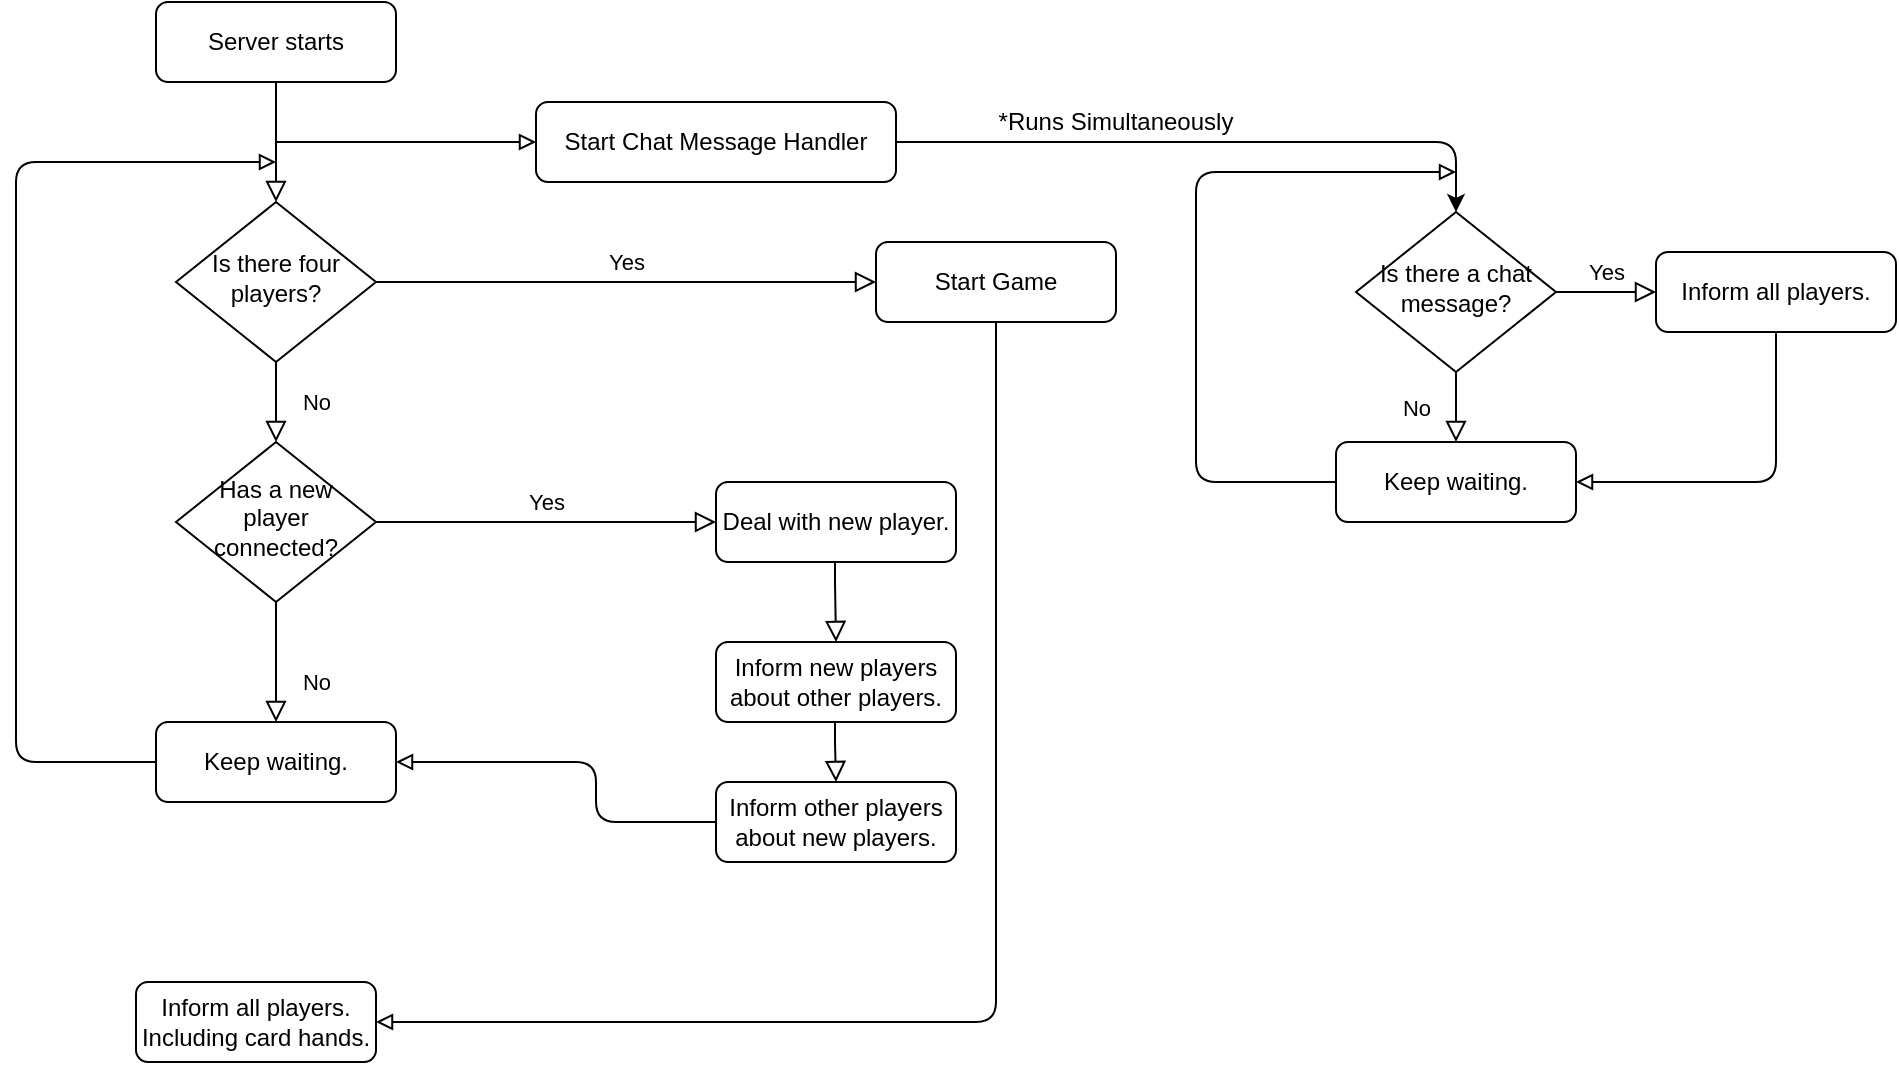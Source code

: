 <mxfile version="12.9.9" type="device" pages="2"><diagram id="C5RBs43oDa-KdzZeNtuy" name="Server Logic"><mxGraphModel dx="872" dy="544" grid="1" gridSize="10" guides="1" tooltips="1" connect="1" arrows="1" fold="1" page="1" pageScale="1" pageWidth="827" pageHeight="1169" math="0" shadow="0"><root><mxCell id="WIyWlLk6GJQsqaUBKTNV-0"/><mxCell id="WIyWlLk6GJQsqaUBKTNV-1" parent="WIyWlLk6GJQsqaUBKTNV-0"/><mxCell id="WIyWlLk6GJQsqaUBKTNV-2" value="" style="rounded=0;html=1;jettySize=auto;orthogonalLoop=1;fontSize=11;endArrow=block;endFill=0;endSize=8;strokeWidth=1;shadow=0;labelBackgroundColor=none;edgeStyle=orthogonalEdgeStyle;" parent="WIyWlLk6GJQsqaUBKTNV-1" source="WIyWlLk6GJQsqaUBKTNV-3" target="WIyWlLk6GJQsqaUBKTNV-6" edge="1"><mxGeometry relative="1" as="geometry"/></mxCell><mxCell id="WIyWlLk6GJQsqaUBKTNV-3" value="Server starts" style="rounded=1;whiteSpace=wrap;html=1;fontSize=12;glass=0;strokeWidth=1;shadow=0;" parent="WIyWlLk6GJQsqaUBKTNV-1" vertex="1"><mxGeometry x="160" y="70" width="120" height="40" as="geometry"/></mxCell><mxCell id="WIyWlLk6GJQsqaUBKTNV-4" value="No" style="rounded=0;html=1;jettySize=auto;orthogonalLoop=1;fontSize=11;endArrow=block;endFill=0;endSize=8;strokeWidth=1;shadow=0;labelBackgroundColor=none;edgeStyle=orthogonalEdgeStyle;" parent="WIyWlLk6GJQsqaUBKTNV-1" source="WIyWlLk6GJQsqaUBKTNV-6" target="WIyWlLk6GJQsqaUBKTNV-10" edge="1"><mxGeometry y="20" relative="1" as="geometry"><mxPoint as="offset"/></mxGeometry></mxCell><mxCell id="WIyWlLk6GJQsqaUBKTNV-5" value="Yes" style="edgeStyle=orthogonalEdgeStyle;rounded=0;html=1;jettySize=auto;orthogonalLoop=1;fontSize=11;endArrow=block;endFill=0;endSize=8;strokeWidth=1;shadow=0;labelBackgroundColor=none;" parent="WIyWlLk6GJQsqaUBKTNV-1" source="WIyWlLk6GJQsqaUBKTNV-6" target="WIyWlLk6GJQsqaUBKTNV-7" edge="1"><mxGeometry y="10" relative="1" as="geometry"><mxPoint as="offset"/></mxGeometry></mxCell><mxCell id="WIyWlLk6GJQsqaUBKTNV-6" value="Is there four players?" style="rhombus;whiteSpace=wrap;html=1;shadow=0;fontFamily=Helvetica;fontSize=12;align=center;strokeWidth=1;spacing=6;spacingTop=-4;" parent="WIyWlLk6GJQsqaUBKTNV-1" vertex="1"><mxGeometry x="170" y="170" width="100" height="80" as="geometry"/></mxCell><mxCell id="WIyWlLk6GJQsqaUBKTNV-7" value="Start Game" style="rounded=1;whiteSpace=wrap;html=1;fontSize=12;glass=0;strokeWidth=1;shadow=0;" parent="WIyWlLk6GJQsqaUBKTNV-1" vertex="1"><mxGeometry x="520" y="190" width="120" height="40" as="geometry"/></mxCell><mxCell id="WIyWlLk6GJQsqaUBKTNV-8" value="No" style="rounded=0;html=1;jettySize=auto;orthogonalLoop=1;fontSize=11;endArrow=block;endFill=0;endSize=8;strokeWidth=1;shadow=0;labelBackgroundColor=none;edgeStyle=orthogonalEdgeStyle;" parent="WIyWlLk6GJQsqaUBKTNV-1" source="WIyWlLk6GJQsqaUBKTNV-10" target="WIyWlLk6GJQsqaUBKTNV-11" edge="1"><mxGeometry x="0.333" y="20" relative="1" as="geometry"><mxPoint as="offset"/></mxGeometry></mxCell><mxCell id="WIyWlLk6GJQsqaUBKTNV-9" value="Yes" style="edgeStyle=orthogonalEdgeStyle;rounded=0;html=1;jettySize=auto;orthogonalLoop=1;fontSize=11;endArrow=block;endFill=0;endSize=8;strokeWidth=1;shadow=0;labelBackgroundColor=none;" parent="WIyWlLk6GJQsqaUBKTNV-1" source="WIyWlLk6GJQsqaUBKTNV-10" target="WIyWlLk6GJQsqaUBKTNV-12" edge="1"><mxGeometry y="10" relative="1" as="geometry"><mxPoint as="offset"/></mxGeometry></mxCell><mxCell id="WIyWlLk6GJQsqaUBKTNV-10" value="Has a new player connected?" style="rhombus;whiteSpace=wrap;html=1;shadow=0;fontFamily=Helvetica;fontSize=12;align=center;strokeWidth=1;spacing=6;spacingTop=-4;" parent="WIyWlLk6GJQsqaUBKTNV-1" vertex="1"><mxGeometry x="170" y="290" width="100" height="80" as="geometry"/></mxCell><mxCell id="WIyWlLk6GJQsqaUBKTNV-11" value="Keep waiting." style="rounded=1;whiteSpace=wrap;html=1;fontSize=12;glass=0;strokeWidth=1;shadow=0;" parent="WIyWlLk6GJQsqaUBKTNV-1" vertex="1"><mxGeometry x="160" y="430" width="120" height="40" as="geometry"/></mxCell><mxCell id="WIyWlLk6GJQsqaUBKTNV-12" value="Deal with new player." style="rounded=1;whiteSpace=wrap;html=1;fontSize=12;glass=0;strokeWidth=1;shadow=0;" parent="WIyWlLk6GJQsqaUBKTNV-1" vertex="1"><mxGeometry x="440" y="310" width="120" height="40" as="geometry"/></mxCell><mxCell id="AMmJPKSyKg5XUSJyYBAt-1" value="" style="endArrow=block;html=1;exitX=0;exitY=0.5;exitDx=0;exitDy=0;endFill=0;" edge="1" parent="WIyWlLk6GJQsqaUBKTNV-1" source="WIyWlLk6GJQsqaUBKTNV-11"><mxGeometry width="50" height="50" relative="1" as="geometry"><mxPoint x="390" y="310" as="sourcePoint"/><mxPoint x="220" y="150" as="targetPoint"/><Array as="points"><mxPoint x="90" y="450"/><mxPoint x="90" y="150"/></Array></mxGeometry></mxCell><mxCell id="AMmJPKSyKg5XUSJyYBAt-3" value="Inform new players about other players." style="rounded=1;whiteSpace=wrap;html=1;fontSize=12;glass=0;strokeWidth=1;shadow=0;" vertex="1" parent="WIyWlLk6GJQsqaUBKTNV-1"><mxGeometry x="440" y="390" width="120" height="40" as="geometry"/></mxCell><mxCell id="AMmJPKSyKg5XUSJyYBAt-4" value="Inform other players about new players." style="rounded=1;whiteSpace=wrap;html=1;fontSize=12;glass=0;strokeWidth=1;shadow=0;" vertex="1" parent="WIyWlLk6GJQsqaUBKTNV-1"><mxGeometry x="440" y="460" width="120" height="40" as="geometry"/></mxCell><mxCell id="AMmJPKSyKg5XUSJyYBAt-5" value="" style="rounded=0;html=1;jettySize=auto;orthogonalLoop=1;fontSize=11;endArrow=block;endFill=0;endSize=8;strokeWidth=1;shadow=0;labelBackgroundColor=none;edgeStyle=orthogonalEdgeStyle;" edge="1" parent="WIyWlLk6GJQsqaUBKTNV-1"><mxGeometry x="0.333" y="20" relative="1" as="geometry"><mxPoint as="offset"/><mxPoint x="499.5" y="350" as="sourcePoint"/><mxPoint x="500" y="390" as="targetPoint"/><Array as="points"><mxPoint x="500" y="360"/><mxPoint x="500" y="360"/></Array></mxGeometry></mxCell><mxCell id="AMmJPKSyKg5XUSJyYBAt-6" value="" style="rounded=0;html=1;jettySize=auto;orthogonalLoop=1;fontSize=11;endArrow=block;endFill=0;endSize=8;strokeWidth=1;shadow=0;labelBackgroundColor=none;edgeStyle=orthogonalEdgeStyle;" edge="1" parent="WIyWlLk6GJQsqaUBKTNV-1"><mxGeometry x="0.333" y="20" relative="1" as="geometry"><mxPoint as="offset"/><mxPoint x="499.5" y="430" as="sourcePoint"/><mxPoint x="500" y="460" as="targetPoint"/><Array as="points"><mxPoint x="500" y="440"/><mxPoint x="500" y="440"/></Array></mxGeometry></mxCell><mxCell id="AMmJPKSyKg5XUSJyYBAt-9" value="" style="endArrow=block;html=1;exitX=0;exitY=0.5;exitDx=0;exitDy=0;entryX=1;entryY=0.5;entryDx=0;entryDy=0;endFill=0;" edge="1" parent="WIyWlLk6GJQsqaUBKTNV-1" source="AMmJPKSyKg5XUSJyYBAt-4" target="WIyWlLk6GJQsqaUBKTNV-11"><mxGeometry width="50" height="50" relative="1" as="geometry"><mxPoint x="450" y="310" as="sourcePoint"/><mxPoint x="500" y="260" as="targetPoint"/><Array as="points"><mxPoint x="380" y="480"/><mxPoint x="380" y="450"/></Array></mxGeometry></mxCell><mxCell id="AMmJPKSyKg5XUSJyYBAt-10" value="No" style="rounded=0;html=1;jettySize=auto;orthogonalLoop=1;fontSize=11;endArrow=block;endFill=0;endSize=8;strokeWidth=1;shadow=0;labelBackgroundColor=none;edgeStyle=orthogonalEdgeStyle;entryX=0.5;entryY=0;entryDx=0;entryDy=0;" edge="1" parent="WIyWlLk6GJQsqaUBKTNV-1" source="AMmJPKSyKg5XUSJyYBAt-12" target="AMmJPKSyKg5XUSJyYBAt-17"><mxGeometry y="20" relative="1" as="geometry"><mxPoint as="offset"/><mxPoint x="810" y="280" as="targetPoint"/></mxGeometry></mxCell><mxCell id="AMmJPKSyKg5XUSJyYBAt-11" value="Yes" style="edgeStyle=orthogonalEdgeStyle;rounded=0;html=1;jettySize=auto;orthogonalLoop=1;fontSize=11;endArrow=block;endFill=0;endSize=8;strokeWidth=1;shadow=0;labelBackgroundColor=none;" edge="1" parent="WIyWlLk6GJQsqaUBKTNV-1" source="AMmJPKSyKg5XUSJyYBAt-12" target="AMmJPKSyKg5XUSJyYBAt-13"><mxGeometry y="10" relative="1" as="geometry"><mxPoint as="offset"/></mxGeometry></mxCell><mxCell id="AMmJPKSyKg5XUSJyYBAt-12" value="Is there a chat message?" style="rhombus;whiteSpace=wrap;html=1;shadow=0;fontFamily=Helvetica;fontSize=12;align=center;strokeWidth=1;spacing=6;spacingTop=-4;" vertex="1" parent="WIyWlLk6GJQsqaUBKTNV-1"><mxGeometry x="760" y="175" width="100" height="80" as="geometry"/></mxCell><mxCell id="AMmJPKSyKg5XUSJyYBAt-13" value="Inform all players." style="rounded=1;whiteSpace=wrap;html=1;fontSize=12;glass=0;strokeWidth=1;shadow=0;" vertex="1" parent="WIyWlLk6GJQsqaUBKTNV-1"><mxGeometry x="910" y="195" width="120" height="40" as="geometry"/></mxCell><mxCell id="AMmJPKSyKg5XUSJyYBAt-17" value="Keep waiting." style="rounded=1;whiteSpace=wrap;html=1;fontSize=12;glass=0;strokeWidth=1;shadow=0;" vertex="1" parent="WIyWlLk6GJQsqaUBKTNV-1"><mxGeometry x="750" y="290" width="120" height="40" as="geometry"/></mxCell><mxCell id="AMmJPKSyKg5XUSJyYBAt-19" value="" style="endArrow=block;html=1;exitX=0;exitY=0.5;exitDx=0;exitDy=0;endFill=0;" edge="1" parent="WIyWlLk6GJQsqaUBKTNV-1" source="AMmJPKSyKg5XUSJyYBAt-17"><mxGeometry width="50" height="50" relative="1" as="geometry"><mxPoint x="980" y="315" as="sourcePoint"/><mxPoint x="810" y="155" as="targetPoint"/><Array as="points"><mxPoint x="680" y="310"/><mxPoint x="680" y="155"/></Array></mxGeometry></mxCell><mxCell id="AMmJPKSyKg5XUSJyYBAt-26" value="" style="endArrow=block;html=1;exitX=0.5;exitY=1;exitDx=0;exitDy=0;entryX=1;entryY=0.5;entryDx=0;entryDy=0;endFill=0;" edge="1" parent="WIyWlLk6GJQsqaUBKTNV-1" source="AMmJPKSyKg5XUSJyYBAt-13" target="AMmJPKSyKg5XUSJyYBAt-17"><mxGeometry width="50" height="50" relative="1" as="geometry"><mxPoint x="880" y="340" as="sourcePoint"/><mxPoint x="930" y="290" as="targetPoint"/><Array as="points"><mxPoint x="970" y="310"/></Array></mxGeometry></mxCell><mxCell id="AMmJPKSyKg5XUSJyYBAt-27" value="" style="endArrow=classic;html=1;entryX=0.5;entryY=0;entryDx=0;entryDy=0;" edge="1" parent="WIyWlLk6GJQsqaUBKTNV-1" target="AMmJPKSyKg5XUSJyYBAt-12"><mxGeometry width="50" height="50" relative="1" as="geometry"><mxPoint x="530" y="140" as="sourcePoint"/><mxPoint x="620" y="290" as="targetPoint"/><Array as="points"><mxPoint x="810" y="140"/></Array></mxGeometry></mxCell><mxCell id="AMmJPKSyKg5XUSJyYBAt-29" value="Start Chat Message Handler" style="rounded=1;whiteSpace=wrap;html=1;fontSize=12;glass=0;strokeWidth=1;shadow=0;" vertex="1" parent="WIyWlLk6GJQsqaUBKTNV-1"><mxGeometry x="350" y="120" width="180" height="40" as="geometry"/></mxCell><mxCell id="AMmJPKSyKg5XUSJyYBAt-31" value="" style="endArrow=block;html=1;entryX=0;entryY=0.5;entryDx=0;entryDy=0;endFill=0;" edge="1" parent="WIyWlLk6GJQsqaUBKTNV-1" target="AMmJPKSyKg5XUSJyYBAt-29"><mxGeometry width="50" height="50" relative="1" as="geometry"><mxPoint x="220" y="140" as="sourcePoint"/><mxPoint x="620" y="290" as="targetPoint"/></mxGeometry></mxCell><mxCell id="AMmJPKSyKg5XUSJyYBAt-32" value="*Runs Simultaneously" style="text;html=1;strokeColor=none;fillColor=none;align=center;verticalAlign=middle;whiteSpace=wrap;rounded=0;" vertex="1" parent="WIyWlLk6GJQsqaUBKTNV-1"><mxGeometry x="580" y="120" width="120" height="20" as="geometry"/></mxCell><mxCell id="AMmJPKSyKg5XUSJyYBAt-33" value="" style="endArrow=block;html=1;exitX=0.5;exitY=1;exitDx=0;exitDy=0;endFill=0;entryX=1;entryY=0.5;entryDx=0;entryDy=0;" edge="1" parent="WIyWlLk6GJQsqaUBKTNV-1" source="WIyWlLk6GJQsqaUBKTNV-7" target="AMmJPKSyKg5XUSJyYBAt-34"><mxGeometry width="50" height="50" relative="1" as="geometry"><mxPoint x="580" y="500" as="sourcePoint"/><mxPoint x="300" y="575" as="targetPoint"/><Array as="points"><mxPoint x="580" y="580"/></Array></mxGeometry></mxCell><mxCell id="AMmJPKSyKg5XUSJyYBAt-34" value="Inform all players.&lt;br&gt;Including card hands." style="rounded=1;whiteSpace=wrap;html=1;fontSize=12;glass=0;strokeWidth=1;shadow=0;" vertex="1" parent="WIyWlLk6GJQsqaUBKTNV-1"><mxGeometry x="150" y="560" width="120" height="40" as="geometry"/></mxCell></root></mxGraphModel></diagram><diagram id="PVXssZy53WaxnAHwRswd" name="Client Logic"><mxGraphModel dx="872" dy="405" grid="1" gridSize="10" guides="1" tooltips="1" connect="1" arrows="1" fold="1" page="1" pageScale="1" pageWidth="850" pageHeight="1100" math="0" shadow="0"><root><mxCell id="yBZyVUex8SZwtU15ee9e-0"/><mxCell id="yBZyVUex8SZwtU15ee9e-1" parent="yBZyVUex8SZwtU15ee9e-0"/></root></mxGraphModel></diagram></mxfile>
